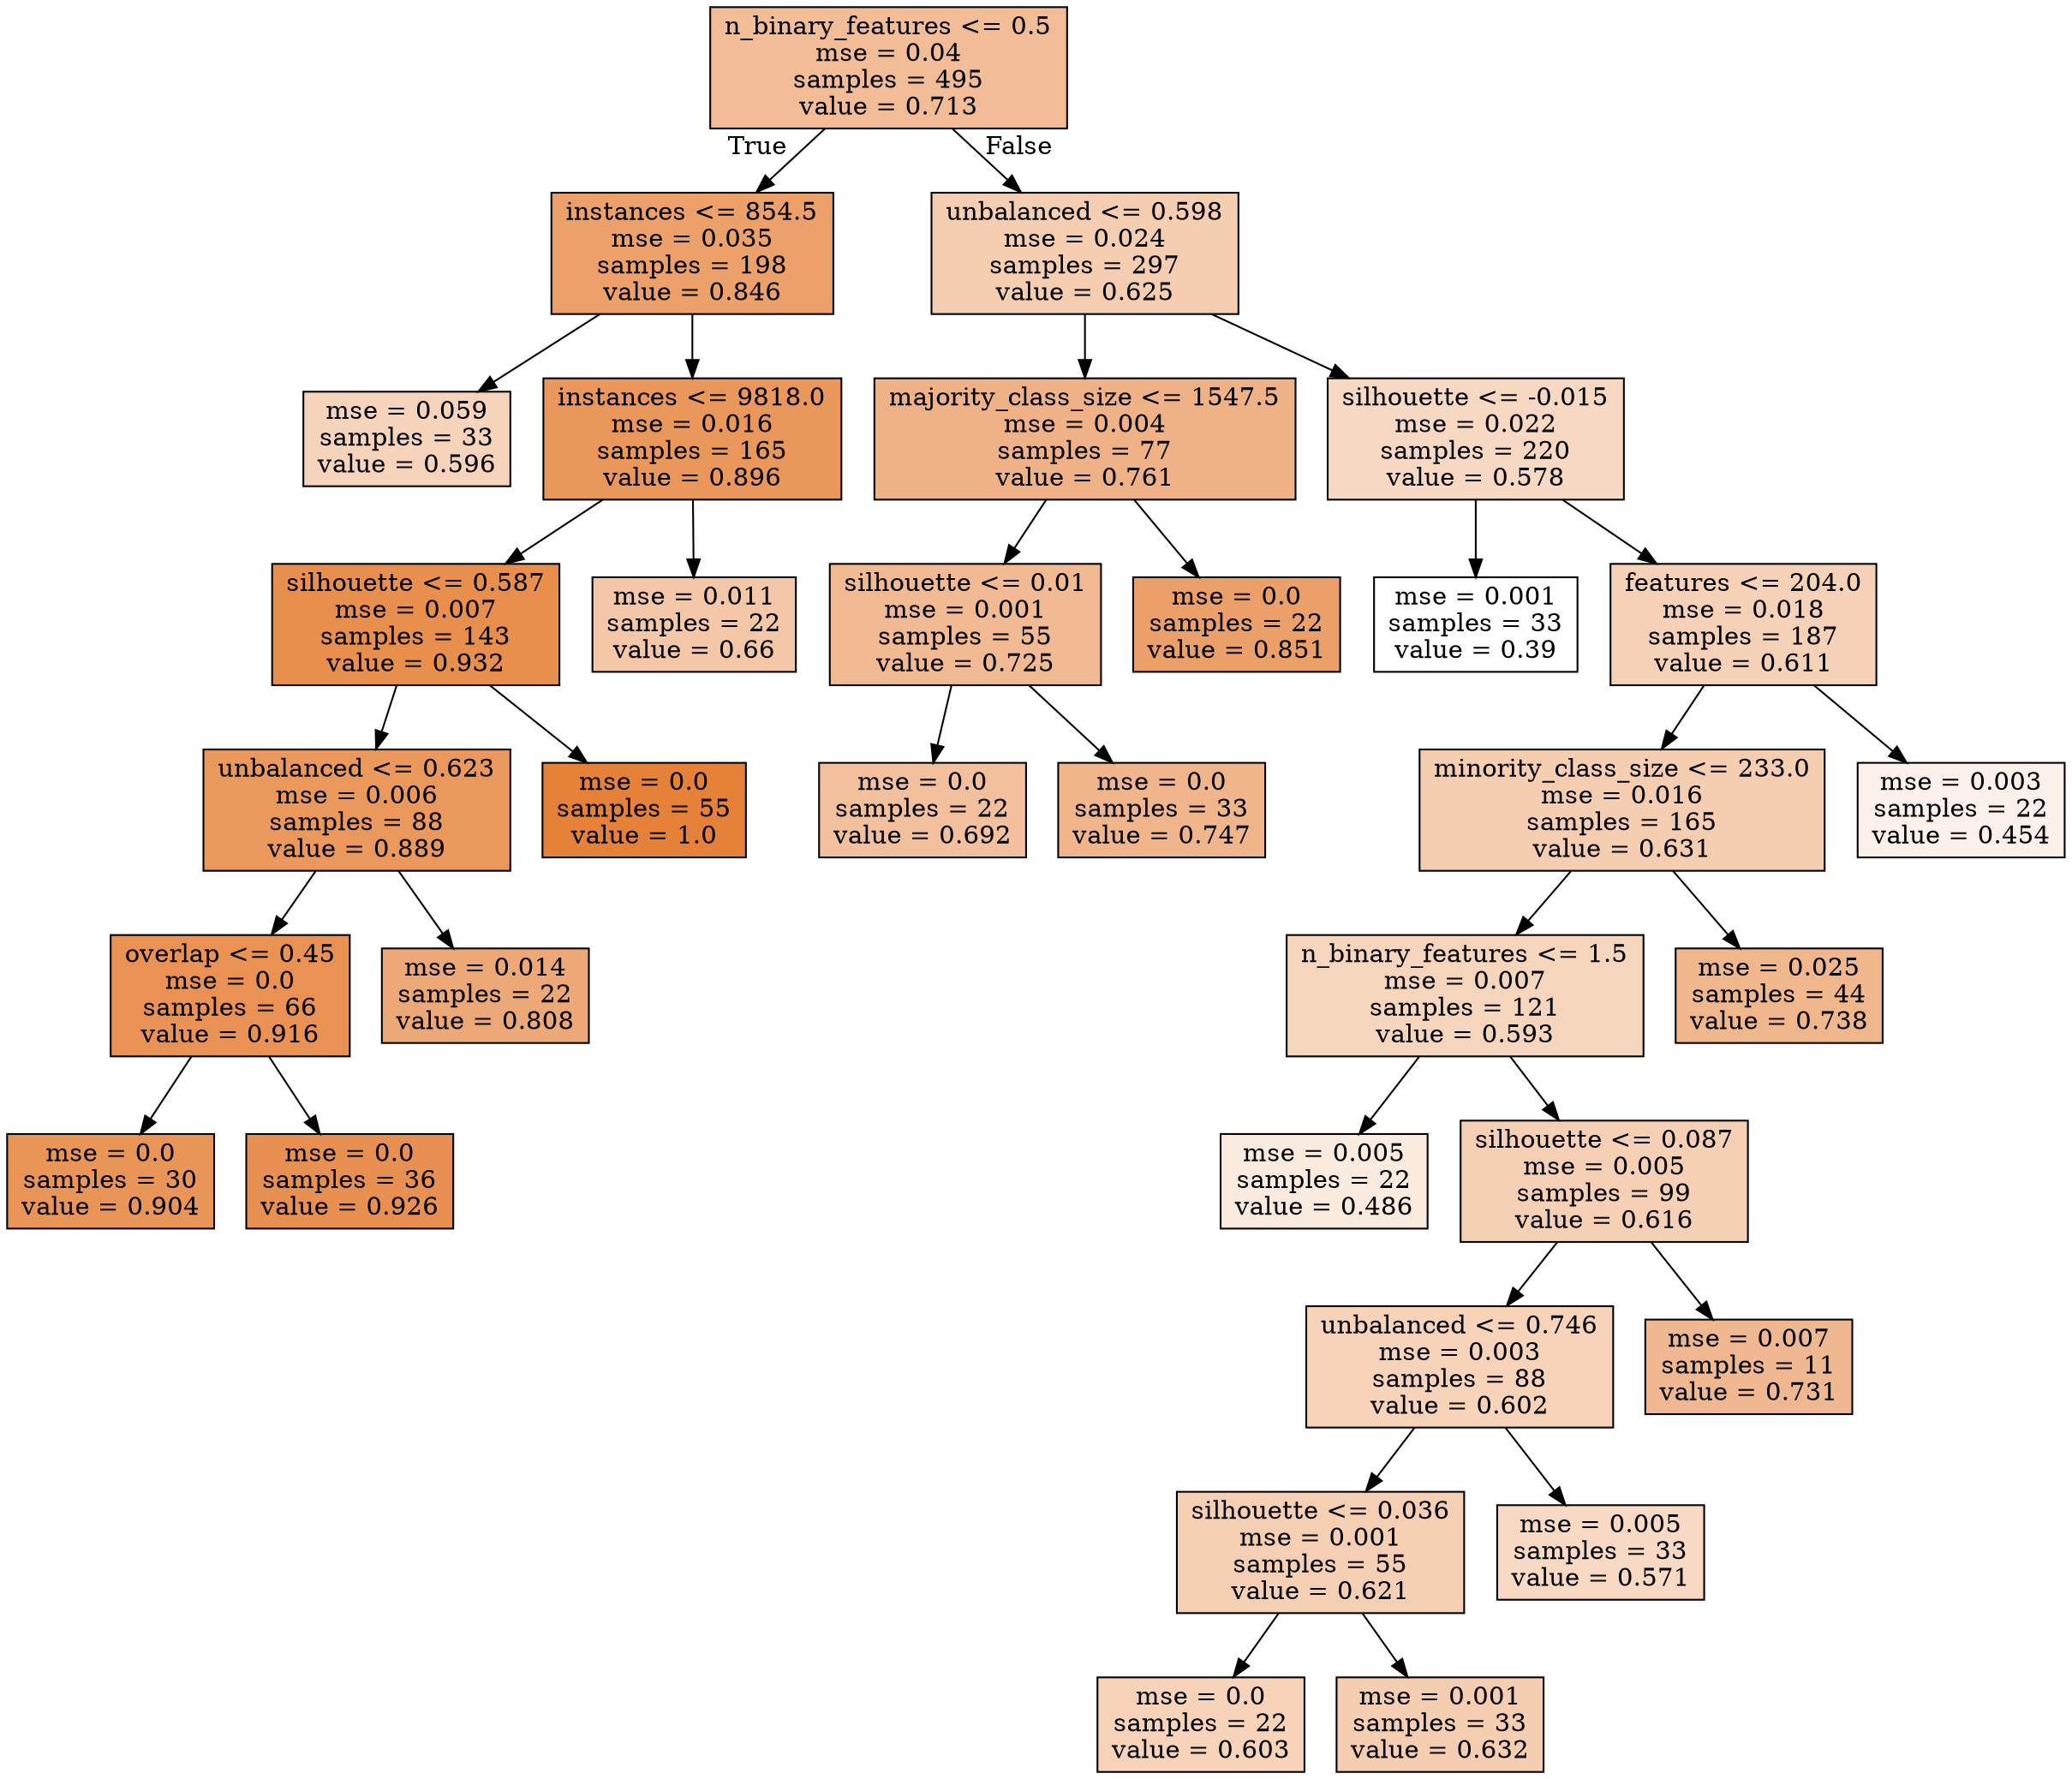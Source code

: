 digraph Tree {
node [shape=box, style="filled", color="black"] ;
0 [label="n_binary_features <= 0.5\nmse = 0.04\nsamples = 495\nvalue = 0.713", fillcolor="#e5813987"] ;
1 [label="instances <= 854.5\nmse = 0.035\nsamples = 198\nvalue = 0.846", fillcolor="#e58139be"] ;
0 -> 1 [labeldistance=2.5, labelangle=45, headlabel="True"] ;
2 [label="mse = 0.059\nsamples = 33\nvalue = 0.596", fillcolor="#e5813956"] ;
1 -> 2 ;
3 [label="instances <= 9818.0\nmse = 0.016\nsamples = 165\nvalue = 0.896", fillcolor="#e58139d3"] ;
1 -> 3 ;
4 [label="silhouette <= 0.587\nmse = 0.007\nsamples = 143\nvalue = 0.932", fillcolor="#e58139e3"] ;
3 -> 4 ;
5 [label="unbalanced <= 0.623\nmse = 0.006\nsamples = 88\nvalue = 0.889", fillcolor="#e58139d1"] ;
4 -> 5 ;
6 [label="overlap <= 0.45\nmse = 0.0\nsamples = 66\nvalue = 0.916", fillcolor="#e58139dc"] ;
5 -> 6 ;
7 [label="mse = 0.0\nsamples = 30\nvalue = 0.904", fillcolor="#e58139d7"] ;
6 -> 7 ;
8 [label="mse = 0.0\nsamples = 36\nvalue = 0.926", fillcolor="#e58139e0"] ;
6 -> 8 ;
9 [label="mse = 0.014\nsamples = 22\nvalue = 0.808", fillcolor="#e58139af"] ;
5 -> 9 ;
10 [label="mse = 0.0\nsamples = 55\nvalue = 1.0", fillcolor="#e58139ff"] ;
4 -> 10 ;
11 [label="mse = 0.011\nsamples = 22\nvalue = 0.66", fillcolor="#e5813971"] ;
3 -> 11 ;
12 [label="unbalanced <= 0.598\nmse = 0.024\nsamples = 297\nvalue = 0.625", fillcolor="#e5813962"] ;
0 -> 12 [labeldistance=2.5, labelangle=-45, headlabel="False"] ;
13 [label="majority_class_size <= 1547.5\nmse = 0.004\nsamples = 77\nvalue = 0.761", fillcolor="#e581399b"] ;
12 -> 13 ;
14 [label="silhouette <= 0.01\nmse = 0.001\nsamples = 55\nvalue = 0.725", fillcolor="#e581398c"] ;
13 -> 14 ;
15 [label="mse = 0.0\nsamples = 22\nvalue = 0.692", fillcolor="#e581397e"] ;
14 -> 15 ;
16 [label="mse = 0.0\nsamples = 33\nvalue = 0.747", fillcolor="#e5813995"] ;
14 -> 16 ;
17 [label="mse = 0.0\nsamples = 22\nvalue = 0.851", fillcolor="#e58139c1"] ;
13 -> 17 ;
18 [label="silhouette <= -0.015\nmse = 0.022\nsamples = 220\nvalue = 0.578", fillcolor="#e581394e"] ;
12 -> 18 ;
19 [label="mse = 0.001\nsamples = 33\nvalue = 0.39", fillcolor="#e5813900"] ;
18 -> 19 ;
20 [label="features <= 204.0\nmse = 0.018\nsamples = 187\nvalue = 0.611", fillcolor="#e581395c"] ;
18 -> 20 ;
21 [label="minority_class_size <= 233.0\nmse = 0.016\nsamples = 165\nvalue = 0.631", fillcolor="#e5813965"] ;
20 -> 21 ;
22 [label="n_binary_features <= 1.5\nmse = 0.007\nsamples = 121\nvalue = 0.593", fillcolor="#e5813955"] ;
21 -> 22 ;
23 [label="mse = 0.005\nsamples = 22\nvalue = 0.486", fillcolor="#e5813928"] ;
22 -> 23 ;
24 [label="silhouette <= 0.087\nmse = 0.005\nsamples = 99\nvalue = 0.616", fillcolor="#e581395f"] ;
22 -> 24 ;
25 [label="unbalanced <= 0.746\nmse = 0.003\nsamples = 88\nvalue = 0.602", fillcolor="#e5813959"] ;
24 -> 25 ;
26 [label="silhouette <= 0.036\nmse = 0.001\nsamples = 55\nvalue = 0.621", fillcolor="#e5813960"] ;
25 -> 26 ;
27 [label="mse = 0.0\nsamples = 22\nvalue = 0.603", fillcolor="#e5813959"] ;
26 -> 27 ;
28 [label="mse = 0.001\nsamples = 33\nvalue = 0.632", fillcolor="#e5813965"] ;
26 -> 28 ;
29 [label="mse = 0.005\nsamples = 33\nvalue = 0.571", fillcolor="#e581394c"] ;
25 -> 29 ;
30 [label="mse = 0.007\nsamples = 11\nvalue = 0.731", fillcolor="#e581398f"] ;
24 -> 30 ;
31 [label="mse = 0.025\nsamples = 44\nvalue = 0.738", fillcolor="#e5813992"] ;
21 -> 31 ;
32 [label="mse = 0.003\nsamples = 22\nvalue = 0.454", fillcolor="#e581391b"] ;
20 -> 32 ;
}